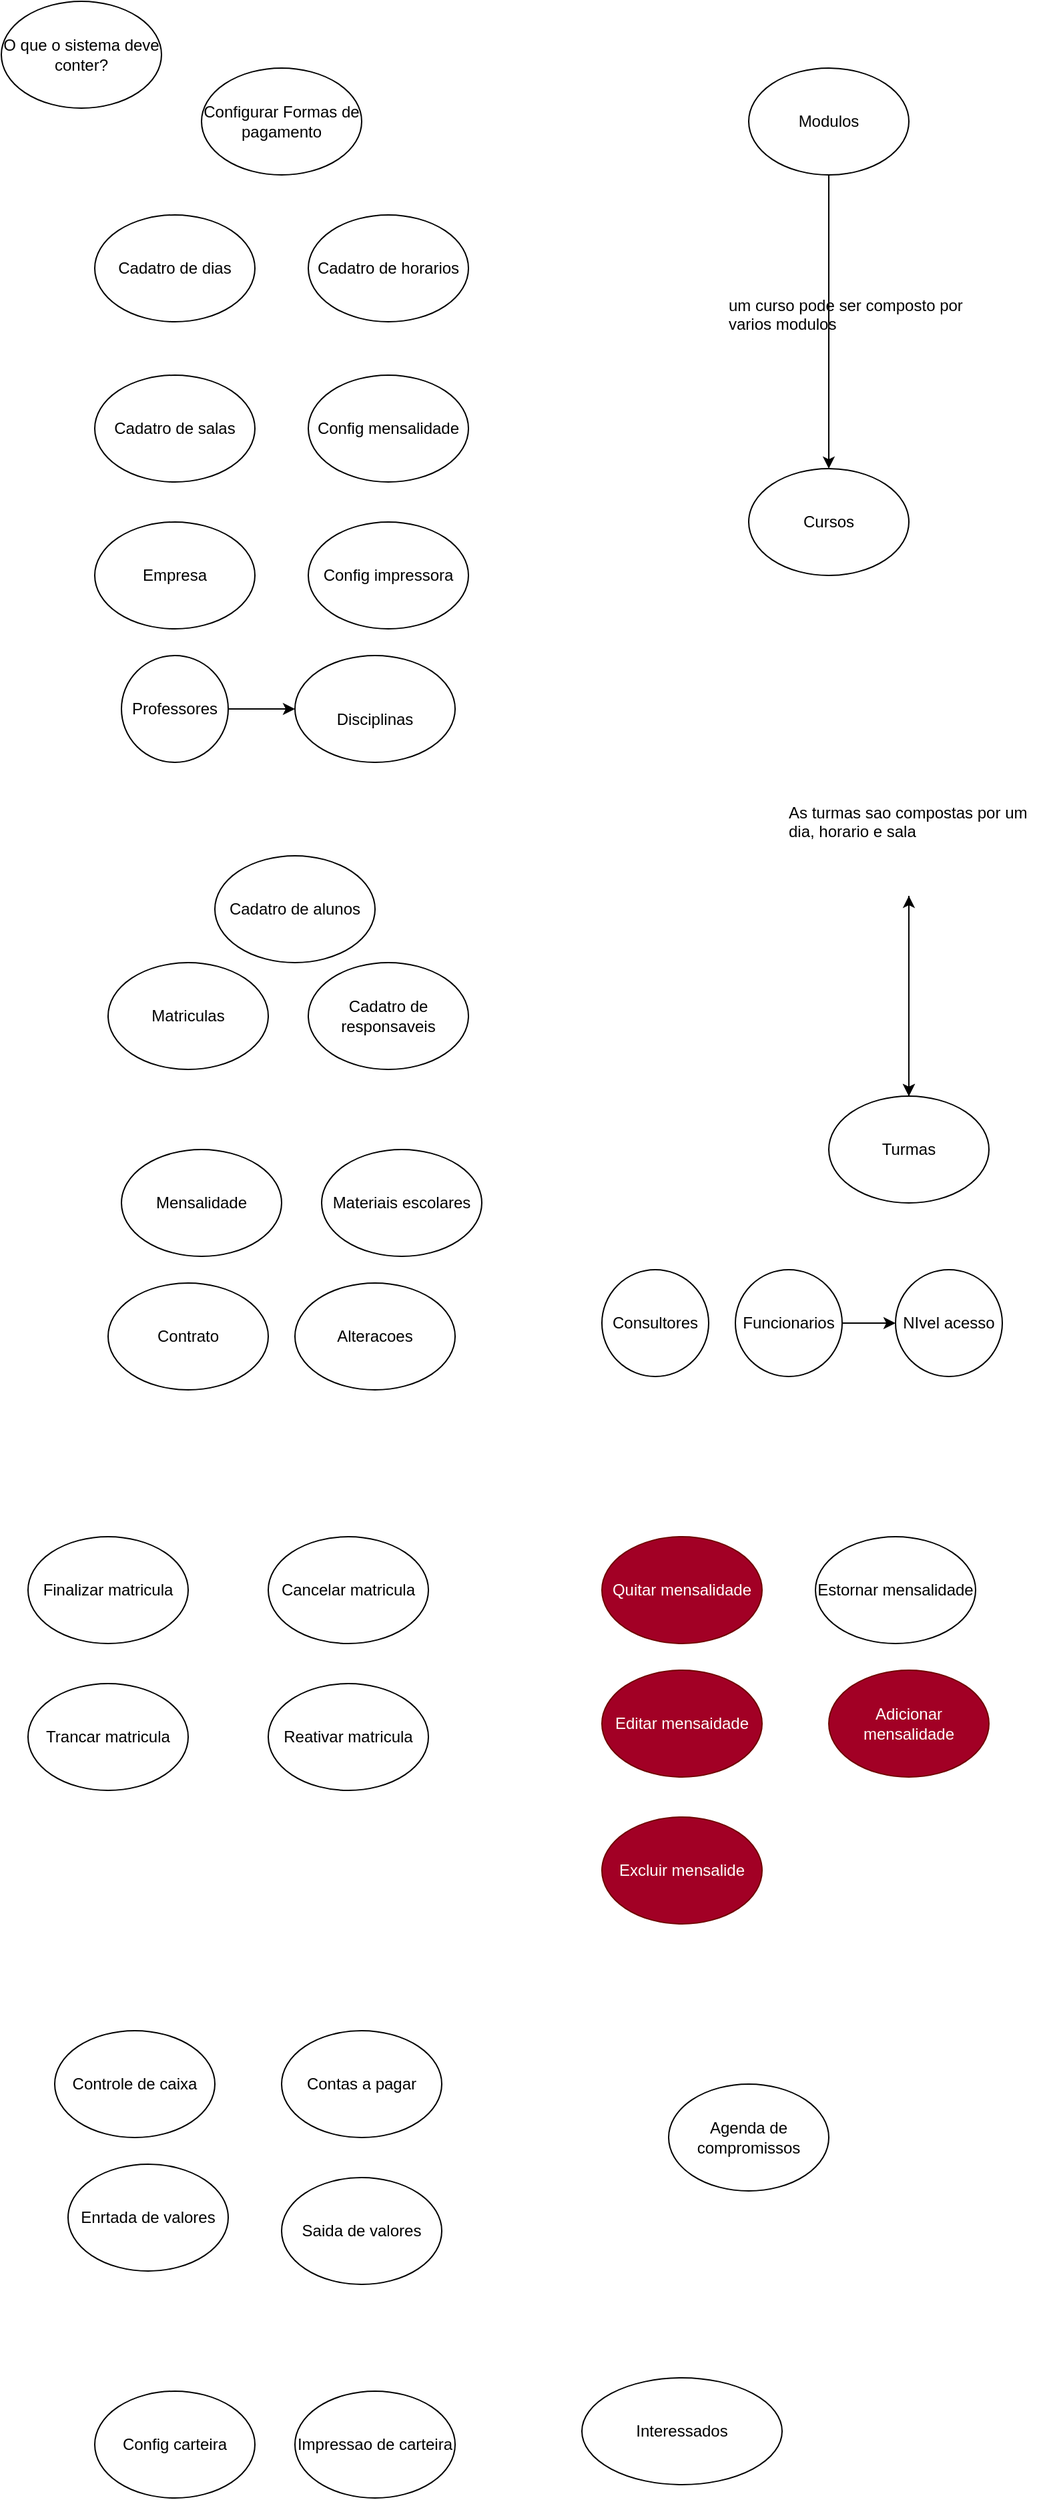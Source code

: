 <mxfile version="20.8.10" type="device"><diagram id="MAF9lp9cgQ8eEEwnVJv8" name="Page-1"><mxGraphModel dx="712" dy="827" grid="1" gridSize="10" guides="1" tooltips="1" connect="1" arrows="1" fold="1" page="1" pageScale="1" pageWidth="850" pageHeight="1100" math="0" shadow="0"><root><mxCell id="0"/><mxCell id="1" parent="0"/><mxCell id="nIWn-mXIEiXINzgrcdoW-2" value="O que o sistema deve conter?" style="ellipse;whiteSpace=wrap;html=1;" parent="1" vertex="1"><mxGeometry x="20" y="20" width="120" height="80" as="geometry"/></mxCell><mxCell id="nIWn-mXIEiXINzgrcdoW-3" value="Cadatro de dias" style="ellipse;whiteSpace=wrap;html=1;" parent="1" vertex="1"><mxGeometry x="90" y="180" width="120" height="80" as="geometry"/></mxCell><mxCell id="nIWn-mXIEiXINzgrcdoW-4" value="Cadatro de horarios" style="ellipse;whiteSpace=wrap;html=1;" parent="1" vertex="1"><mxGeometry x="250" y="180" width="120" height="80" as="geometry"/></mxCell><mxCell id="nIWn-mXIEiXINzgrcdoW-5" value="Cadatro de salas" style="ellipse;whiteSpace=wrap;html=1;" parent="1" vertex="1"><mxGeometry x="90" y="300" width="120" height="80" as="geometry"/></mxCell><mxCell id="nIWn-mXIEiXINzgrcdoW-6" value="Config mensalidade" style="ellipse;whiteSpace=wrap;html=1;" parent="1" vertex="1"><mxGeometry x="250" y="300" width="120" height="80" as="geometry"/></mxCell><mxCell id="nIWn-mXIEiXINzgrcdoW-7" value="Configurar Formas de pagamento" style="ellipse;whiteSpace=wrap;html=1;" parent="1" vertex="1"><mxGeometry x="170" y="70" width="120" height="80" as="geometry"/></mxCell><mxCell id="nIWn-mXIEiXINzgrcdoW-10" style="edgeStyle=orthogonalEdgeStyle;rounded=0;orthogonalLoop=1;jettySize=auto;html=1;" parent="1" source="nIWn-mXIEiXINzgrcdoW-8" target="nIWn-mXIEiXINzgrcdoW-9" edge="1"><mxGeometry relative="1" as="geometry"/></mxCell><mxCell id="nIWn-mXIEiXINzgrcdoW-8" value="Modulos" style="ellipse;whiteSpace=wrap;html=1;" parent="1" vertex="1"><mxGeometry x="580" y="70" width="120" height="80" as="geometry"/></mxCell><mxCell id="nIWn-mXIEiXINzgrcdoW-9" value="Cursos" style="ellipse;whiteSpace=wrap;html=1;" parent="1" vertex="1"><mxGeometry x="580" y="370" width="120" height="80" as="geometry"/></mxCell><mxCell id="nIWn-mXIEiXINzgrcdoW-11" value="&lt;h1&gt;&lt;br&gt;&lt;/h1&gt;&lt;div&gt;um curso pode ser composto por varios modulos&lt;/div&gt;" style="text;html=1;strokeColor=none;fillColor=none;spacing=5;spacingTop=-20;whiteSpace=wrap;overflow=hidden;rounded=0;" parent="1" vertex="1"><mxGeometry x="560" y="190" width="190" height="120" as="geometry"/></mxCell><mxCell id="nIWn-mXIEiXINzgrcdoW-16" style="edgeStyle=orthogonalEdgeStyle;rounded=0;orthogonalLoop=1;jettySize=auto;html=1;" parent="1" source="nIWn-mXIEiXINzgrcdoW-12" target="nIWn-mXIEiXINzgrcdoW-13" edge="1"><mxGeometry relative="1" as="geometry"/></mxCell><mxCell id="nIWn-mXIEiXINzgrcdoW-12" value="Turmas" style="ellipse;whiteSpace=wrap;html=1;" parent="1" vertex="1"><mxGeometry x="640" y="840" width="120" height="80" as="geometry"/></mxCell><mxCell id="nIWn-mXIEiXINzgrcdoW-14" style="edgeStyle=orthogonalEdgeStyle;rounded=0;orthogonalLoop=1;jettySize=auto;html=1;" parent="1" source="nIWn-mXIEiXINzgrcdoW-13" target="nIWn-mXIEiXINzgrcdoW-12" edge="1"><mxGeometry relative="1" as="geometry"/></mxCell><mxCell id="nIWn-mXIEiXINzgrcdoW-15" value="" style="edgeStyle=orthogonalEdgeStyle;rounded=0;orthogonalLoop=1;jettySize=auto;html=1;" parent="1" source="nIWn-mXIEiXINzgrcdoW-13" target="nIWn-mXIEiXINzgrcdoW-12" edge="1"><mxGeometry relative="1" as="geometry"/></mxCell><mxCell id="nIWn-mXIEiXINzgrcdoW-13" value="&lt;h1&gt;&lt;br&gt;&lt;/h1&gt;&lt;div&gt;As turmas sao compostas por um dia, horario e sala&lt;/div&gt;" style="text;html=1;strokeColor=none;fillColor=none;spacing=5;spacingTop=-20;whiteSpace=wrap;overflow=hidden;rounded=0;" parent="1" vertex="1"><mxGeometry x="605" y="570" width="190" height="120" as="geometry"/></mxCell><mxCell id="nIWn-mXIEiXINzgrcdoW-17" value="Cadatro de alunos" style="ellipse;whiteSpace=wrap;html=1;" parent="1" vertex="1"><mxGeometry x="180" y="660" width="120" height="80" as="geometry"/></mxCell><mxCell id="nIWn-mXIEiXINzgrcdoW-18" value="Cadatro de responsaveis" style="ellipse;whiteSpace=wrap;html=1;" parent="1" vertex="1"><mxGeometry x="250" y="740" width="120" height="80" as="geometry"/></mxCell><mxCell id="nIWn-mXIEiXINzgrcdoW-19" value="Matriculas" style="ellipse;whiteSpace=wrap;html=1;" parent="1" vertex="1"><mxGeometry x="100" y="740" width="120" height="80" as="geometry"/></mxCell><mxCell id="nIWn-mXIEiXINzgrcdoW-20" value="Alteracoes" style="ellipse;whiteSpace=wrap;html=1;" parent="1" vertex="1"><mxGeometry x="240" y="980" width="120" height="80" as="geometry"/></mxCell><mxCell id="nIWn-mXIEiXINzgrcdoW-21" value="Mensalidade" style="ellipse;whiteSpace=wrap;html=1;" parent="1" vertex="1"><mxGeometry x="110" y="880" width="120" height="80" as="geometry"/></mxCell><mxCell id="nIWn-mXIEiXINzgrcdoW-22" value="Contrato" style="ellipse;whiteSpace=wrap;html=1;" parent="1" vertex="1"><mxGeometry x="100" y="980" width="120" height="80" as="geometry"/></mxCell><mxCell id="nIWn-mXIEiXINzgrcdoW-23" value="Materiais escolares" style="ellipse;whiteSpace=wrap;html=1;" parent="1" vertex="1"><mxGeometry x="260" y="880" width="120" height="80" as="geometry"/></mxCell><mxCell id="nIWn-mXIEiXINzgrcdoW-24" value="Finalizar matricula" style="ellipse;whiteSpace=wrap;html=1;" parent="1" vertex="1"><mxGeometry x="40" y="1170" width="120" height="80" as="geometry"/></mxCell><mxCell id="nIWn-mXIEiXINzgrcdoW-25" value="Cancelar matricula" style="ellipse;whiteSpace=wrap;html=1;" parent="1" vertex="1"><mxGeometry x="220" y="1170" width="120" height="80" as="geometry"/></mxCell><mxCell id="nIWn-mXIEiXINzgrcdoW-26" value="Trancar matricula" style="ellipse;whiteSpace=wrap;html=1;" parent="1" vertex="1"><mxGeometry x="40" y="1280" width="120" height="80" as="geometry"/></mxCell><mxCell id="nIWn-mXIEiXINzgrcdoW-27" value="Reativar matricula" style="ellipse;whiteSpace=wrap;html=1;" parent="1" vertex="1"><mxGeometry x="220" y="1280" width="120" height="80" as="geometry"/></mxCell><mxCell id="nIWn-mXIEiXINzgrcdoW-28" value="Quitar mensalidade" style="ellipse;whiteSpace=wrap;html=1;fillColor=#a20025;fontColor=#ffffff;strokeColor=#6F0000;" parent="1" vertex="1"><mxGeometry x="470" y="1170" width="120" height="80" as="geometry"/></mxCell><mxCell id="nIWn-mXIEiXINzgrcdoW-29" value="Estornar mensalidade" style="ellipse;whiteSpace=wrap;html=1;" parent="1" vertex="1"><mxGeometry x="630" y="1170" width="120" height="80" as="geometry"/></mxCell><mxCell id="nIWn-mXIEiXINzgrcdoW-30" value="Editar mensaidade" style="ellipse;whiteSpace=wrap;html=1;fillColor=#a20025;fontColor=#ffffff;strokeColor=#6F0000;" parent="1" vertex="1"><mxGeometry x="470" y="1270" width="120" height="80" as="geometry"/></mxCell><mxCell id="nIWn-mXIEiXINzgrcdoW-31" value="Adicionar mensalidade" style="ellipse;whiteSpace=wrap;html=1;fillColor=#a20025;fontColor=#ffffff;strokeColor=#6F0000;" parent="1" vertex="1"><mxGeometry x="640" y="1270" width="120" height="80" as="geometry"/></mxCell><mxCell id="nIWn-mXIEiXINzgrcdoW-32" value="Excluir mensalide" style="ellipse;whiteSpace=wrap;html=1;fillColor=#a20025;fontColor=#ffffff;strokeColor=#6F0000;" parent="1" vertex="1"><mxGeometry x="470" y="1380" width="120" height="80" as="geometry"/></mxCell><mxCell id="nIWn-mXIEiXINzgrcdoW-33" value="Controle de caixa" style="ellipse;whiteSpace=wrap;html=1;" parent="1" vertex="1"><mxGeometry x="60" y="1540" width="120" height="80" as="geometry"/></mxCell><mxCell id="nIWn-mXIEiXINzgrcdoW-34" value="Contas a pagar" style="ellipse;whiteSpace=wrap;html=1;" parent="1" vertex="1"><mxGeometry x="230" y="1540" width="120" height="80" as="geometry"/></mxCell><mxCell id="nIWn-mXIEiXINzgrcdoW-35" value="Enrtada de valores" style="ellipse;whiteSpace=wrap;html=1;" parent="1" vertex="1"><mxGeometry x="70" y="1640" width="120" height="80" as="geometry"/></mxCell><mxCell id="nIWn-mXIEiXINzgrcdoW-36" value="Saida de valores" style="ellipse;whiteSpace=wrap;html=1;" parent="1" vertex="1"><mxGeometry x="230" y="1650" width="120" height="80" as="geometry"/></mxCell><mxCell id="nIWn-mXIEiXINzgrcdoW-37" value="Agenda de compromissos" style="ellipse;whiteSpace=wrap;html=1;" parent="1" vertex="1"><mxGeometry x="520" y="1580" width="120" height="80" as="geometry"/></mxCell><mxCell id="8QdXqyTR6jVRZYaTh3xi-1" value="Config carteira" style="ellipse;whiteSpace=wrap;html=1;" parent="1" vertex="1"><mxGeometry x="90" y="1810" width="120" height="80" as="geometry"/></mxCell><mxCell id="8QdXqyTR6jVRZYaTh3xi-2" value="Impressao de carteira" style="ellipse;whiteSpace=wrap;html=1;" parent="1" vertex="1"><mxGeometry x="240" y="1810" width="120" height="80" as="geometry"/></mxCell><mxCell id="8QdXqyTR6jVRZYaTh3xi-3" value="Empresa" style="ellipse;whiteSpace=wrap;html=1;" parent="1" vertex="1"><mxGeometry x="90" y="410" width="120" height="80" as="geometry"/></mxCell><mxCell id="8QdXqyTR6jVRZYaTh3xi-4" value="Config impressora" style="ellipse;whiteSpace=wrap;html=1;" parent="1" vertex="1"><mxGeometry x="250" y="410" width="120" height="80" as="geometry"/></mxCell><mxCell id="8QdXqyTR6jVRZYaTh3xi-7" style="edgeStyle=orthogonalEdgeStyle;rounded=0;orthogonalLoop=1;jettySize=auto;html=1;entryX=0;entryY=0.5;entryDx=0;entryDy=0;" parent="1" source="8QdXqyTR6jVRZYaTh3xi-5" target="8QdXqyTR6jVRZYaTh3xi-6" edge="1"><mxGeometry relative="1" as="geometry"/></mxCell><mxCell id="8QdXqyTR6jVRZYaTh3xi-5" value="Professores" style="ellipse;whiteSpace=wrap;html=1;" parent="1" vertex="1"><mxGeometry x="110" y="510" width="80" height="80" as="geometry"/></mxCell><mxCell id="8QdXqyTR6jVRZYaTh3xi-6" value="&lt;br&gt;Disciplinas" style="ellipse;whiteSpace=wrap;html=1;" parent="1" vertex="1"><mxGeometry x="240" y="510" width="120" height="80" as="geometry"/></mxCell><mxCell id="8QdXqyTR6jVRZYaTh3xi-8" value="Consultores" style="ellipse;whiteSpace=wrap;html=1;" parent="1" vertex="1"><mxGeometry x="470" y="970" width="80" height="80" as="geometry"/></mxCell><mxCell id="8QdXqyTR6jVRZYaTh3xi-11" style="edgeStyle=orthogonalEdgeStyle;rounded=0;orthogonalLoop=1;jettySize=auto;html=1;entryX=0;entryY=0.5;entryDx=0;entryDy=0;" parent="1" source="8QdXqyTR6jVRZYaTh3xi-9" target="8QdXqyTR6jVRZYaTh3xi-10" edge="1"><mxGeometry relative="1" as="geometry"/></mxCell><mxCell id="8QdXqyTR6jVRZYaTh3xi-9" value="Funcionarios" style="ellipse;whiteSpace=wrap;html=1;" parent="1" vertex="1"><mxGeometry x="570" y="970" width="80" height="80" as="geometry"/></mxCell><mxCell id="8QdXqyTR6jVRZYaTh3xi-10" value="NIvel acesso" style="ellipse;whiteSpace=wrap;html=1;" parent="1" vertex="1"><mxGeometry x="690" y="970" width="80" height="80" as="geometry"/></mxCell><mxCell id="oe5B5UmPh5q799xq23ym-2" value="Interessados" style="ellipse;whiteSpace=wrap;html=1;" vertex="1" parent="1"><mxGeometry x="455" y="1800" width="150" height="80" as="geometry"/></mxCell></root></mxGraphModel></diagram></mxfile>